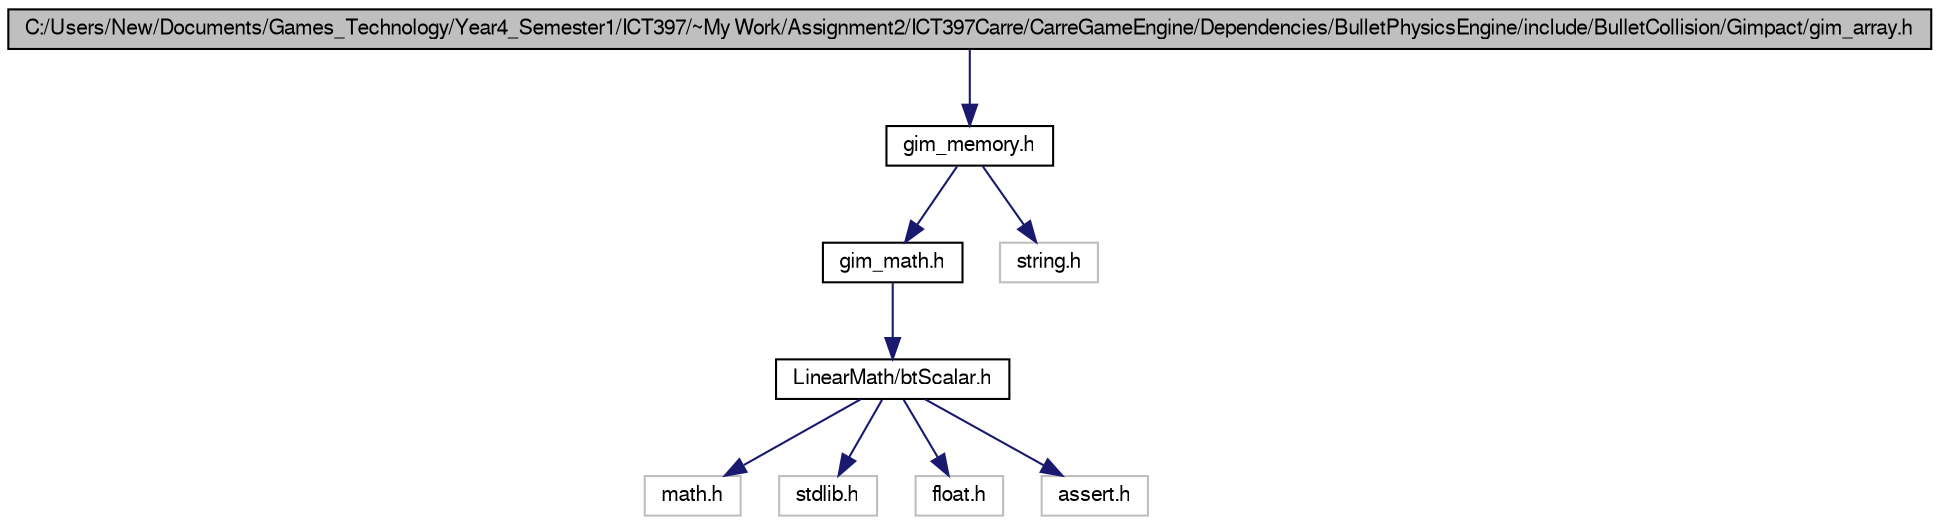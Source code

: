 digraph G
{
  bgcolor="transparent";
  edge [fontname="FreeSans",fontsize=10,labelfontname="FreeSans",labelfontsize=10];
  node [fontname="FreeSans",fontsize=10,shape=record];
  Node1 [label="C:/Users/New/Documents/Games_Technology/Year4_Semester1/ICT397/~My Work/Assignment2/ICT397Carre/CarreGameEngine/Dependencies/BulletPhysicsEngine/include/BulletCollision/Gimpact/gim_array.h",height=0.2,width=0.4,color="black", fillcolor="grey75", style="filled" fontcolor="black"];
  Node1 -> Node2 [color="midnightblue",fontsize=10,style="solid"];
  Node2 [label="gim_memory.h",height=0.2,width=0.4,color="black",URL="$gim__memory_8h.html"];
  Node2 -> Node3 [color="midnightblue",fontsize=10,style="solid"];
  Node3 [label="gim_math.h",height=0.2,width=0.4,color="black",URL="$gim__math_8h.html"];
  Node3 -> Node4 [color="midnightblue",fontsize=10,style="solid"];
  Node4 [label="LinearMath/btScalar.h",height=0.2,width=0.4,color="black",URL="$bt_scalar_8h-source.html"];
  Node4 -> Node5 [color="midnightblue",fontsize=10,style="solid"];
  Node5 [label="math.h",height=0.2,width=0.4,color="grey75"];
  Node4 -> Node6 [color="midnightblue",fontsize=10,style="solid"];
  Node6 [label="stdlib.h",height=0.2,width=0.4,color="grey75"];
  Node4 -> Node7 [color="midnightblue",fontsize=10,style="solid"];
  Node7 [label="float.h",height=0.2,width=0.4,color="grey75"];
  Node4 -> Node8 [color="midnightblue",fontsize=10,style="solid"];
  Node8 [label="assert.h",height=0.2,width=0.4,color="grey75"];
  Node2 -> Node9 [color="midnightblue",fontsize=10,style="solid"];
  Node9 [label="string.h",height=0.2,width=0.4,color="grey75"];
}

